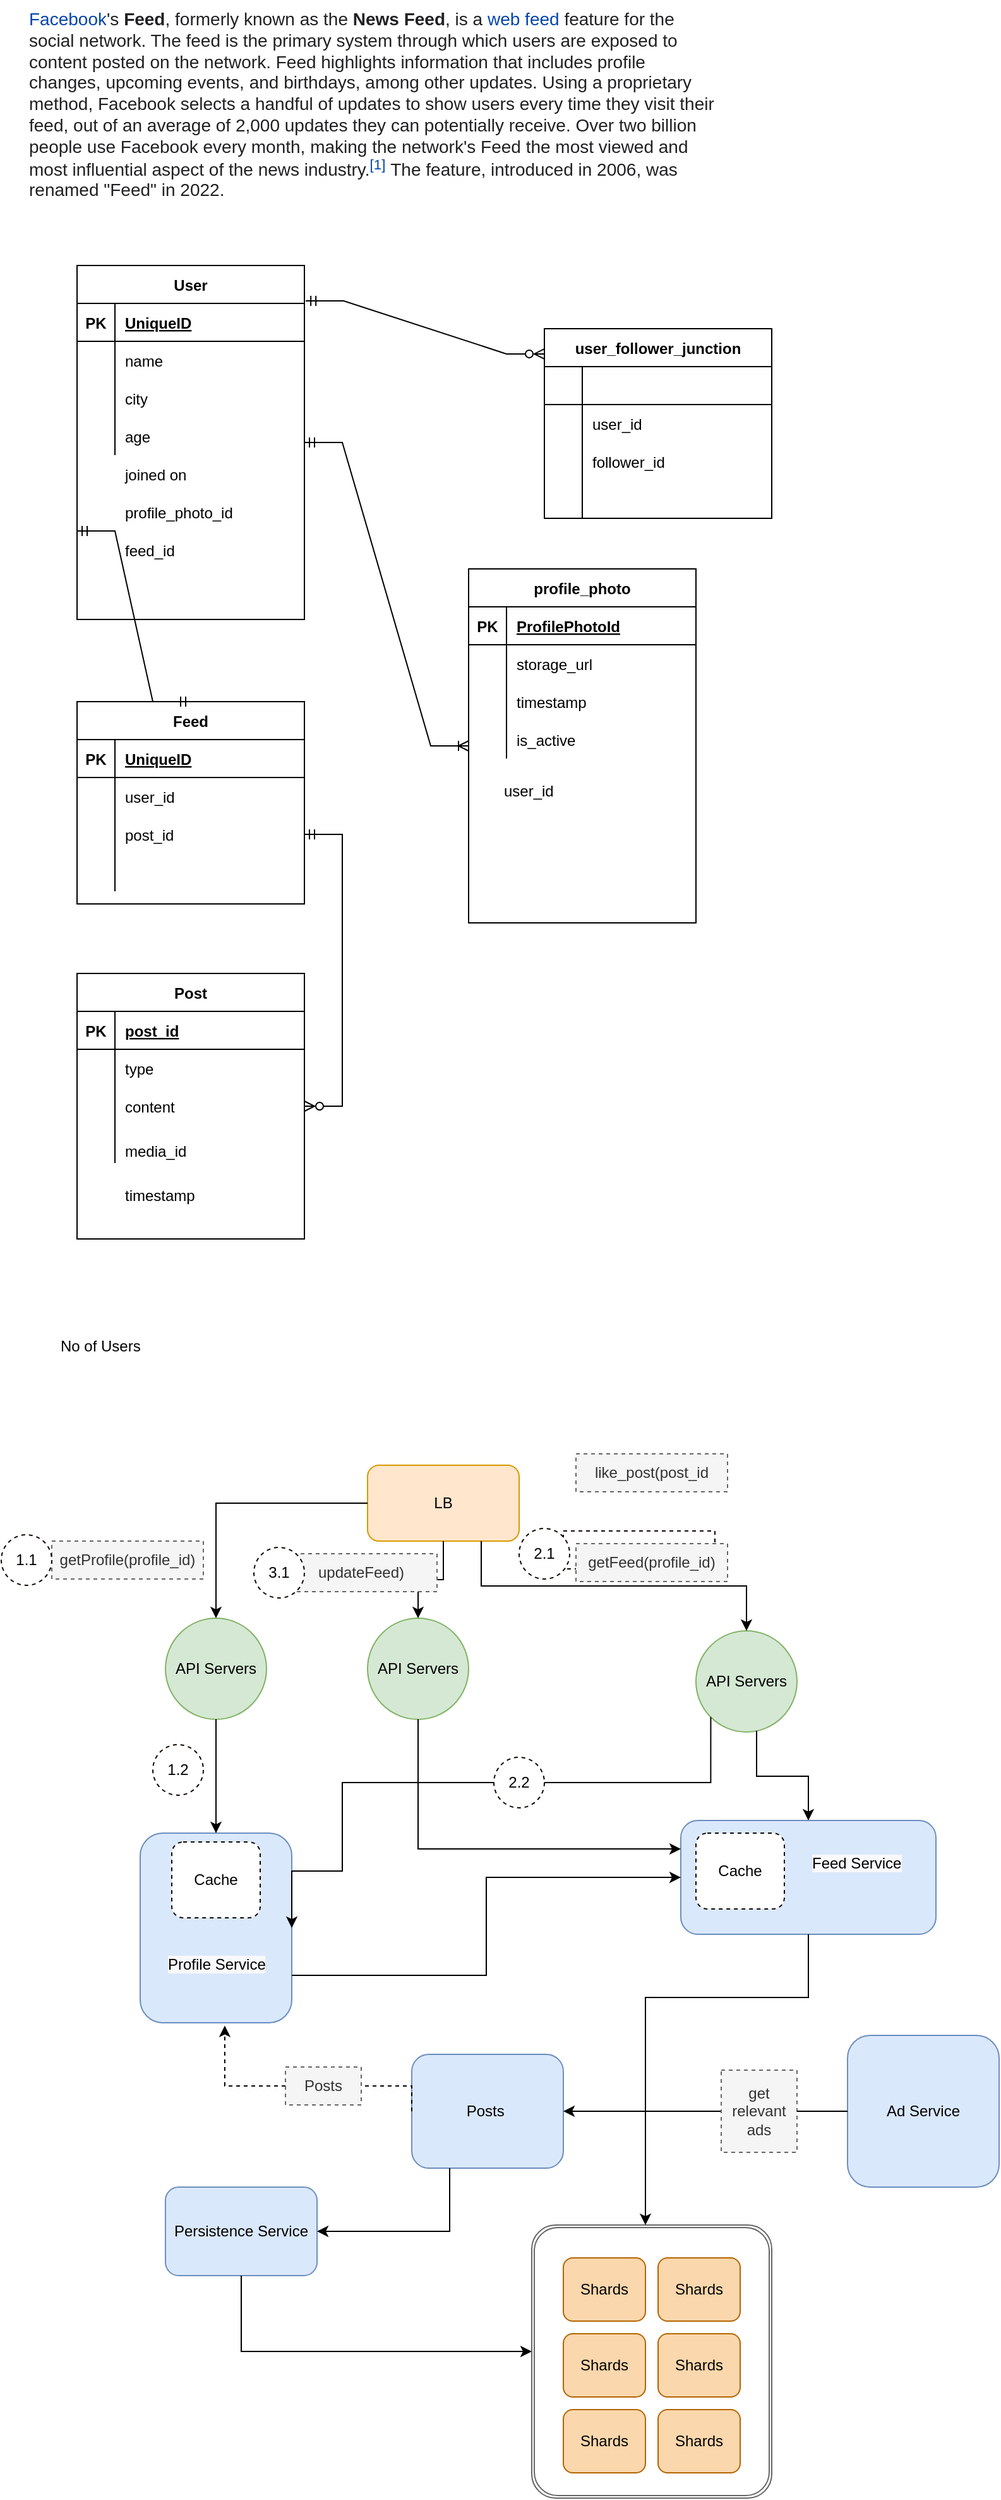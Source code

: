 <mxfile version="18.1.2" type="github">
  <diagram id="8jOkWeeJg14i4Y-f5inV" name="Page-1">
    <mxGraphModel dx="1186" dy="683" grid="1" gridSize="10" guides="1" tooltips="1" connect="1" arrows="1" fold="1" page="1" pageScale="1" pageWidth="827" pageHeight="1169" math="0" shadow="0">
      <root>
        <mxCell id="0" />
        <mxCell id="1" parent="0" />
        <mxCell id="oXegIh3aJyW66HYwS0G9-137" value="" style="shape=ext;double=1;rounded=1;whiteSpace=wrap;html=1;shadow=0;strokeColor=#666666;fillColor=default;strokeWidth=1;arcSize=10;" vertex="1" parent="1">
          <mxGeometry x="420" y="1770" width="190" height="216" as="geometry" />
        </mxCell>
        <mxCell id="oXegIh3aJyW66HYwS0G9-1" value="&lt;meta charset=&quot;utf-8&quot;&gt;&lt;a style=&quot;text-decoration: none; color: rgb(6, 69, 173); background: none rgb(255, 255, 255); font-family: sans-serif; font-size: 14px; font-style: normal; font-variant-ligatures: normal; font-variant-caps: normal; font-weight: 400; letter-spacing: normal; orphans: 2; text-align: start; text-indent: 0px; text-transform: none; widows: 2; word-spacing: 0px; -webkit-text-stroke-width: 0px;&quot; title=&quot;Facebook&quot; href=&quot;https://en.wikipedia.org/wiki/Facebook&quot;&gt;Facebook&lt;/a&gt;&lt;span style=&quot;color: rgb(32, 33, 34); font-family: sans-serif; font-size: 14px; font-style: normal; font-variant-ligatures: normal; font-variant-caps: normal; font-weight: 400; letter-spacing: normal; orphans: 2; text-align: start; text-indent: 0px; text-transform: none; widows: 2; word-spacing: 0px; -webkit-text-stroke-width: 0px; background-color: rgb(255, 255, 255); text-decoration-thickness: initial; text-decoration-style: initial; text-decoration-color: initial; float: none; display: inline !important;&quot;&gt;&#39;s&lt;span&gt;&amp;nbsp;&lt;/span&gt;&lt;/span&gt;&lt;b style=&quot;color: rgb(32, 33, 34); font-family: sans-serif; font-size: 14px; font-style: normal; font-variant-ligatures: normal; font-variant-caps: normal; letter-spacing: normal; orphans: 2; text-align: start; text-indent: 0px; text-transform: none; widows: 2; word-spacing: 0px; -webkit-text-stroke-width: 0px; background-color: rgb(255, 255, 255); text-decoration-thickness: initial; text-decoration-style: initial; text-decoration-color: initial;&quot;&gt;Feed&lt;/b&gt;&lt;span style=&quot;color: rgb(32, 33, 34); font-family: sans-serif; font-size: 14px; font-style: normal; font-variant-ligatures: normal; font-variant-caps: normal; font-weight: 400; letter-spacing: normal; orphans: 2; text-align: start; text-indent: 0px; text-transform: none; widows: 2; word-spacing: 0px; -webkit-text-stroke-width: 0px; background-color: rgb(255, 255, 255); text-decoration-thickness: initial; text-decoration-style: initial; text-decoration-color: initial; float: none; display: inline !important;&quot;&gt;, formerly known as the&lt;span&gt;&amp;nbsp;&lt;/span&gt;&lt;/span&gt;&lt;b style=&quot;color: rgb(32, 33, 34); font-family: sans-serif; font-size: 14px; font-style: normal; font-variant-ligatures: normal; font-variant-caps: normal; letter-spacing: normal; orphans: 2; text-align: start; text-indent: 0px; text-transform: none; widows: 2; word-spacing: 0px; -webkit-text-stroke-width: 0px; background-color: rgb(255, 255, 255); text-decoration-thickness: initial; text-decoration-style: initial; text-decoration-color: initial;&quot;&gt;News Feed&lt;/b&gt;&lt;span style=&quot;color: rgb(32, 33, 34); font-family: sans-serif; font-size: 14px; font-style: normal; font-variant-ligatures: normal; font-variant-caps: normal; font-weight: 400; letter-spacing: normal; orphans: 2; text-align: start; text-indent: 0px; text-transform: none; widows: 2; word-spacing: 0px; -webkit-text-stroke-width: 0px; background-color: rgb(255, 255, 255); text-decoration-thickness: initial; text-decoration-style: initial; text-decoration-color: initial; float: none; display: inline !important;&quot;&gt;, is a&lt;span&gt;&amp;nbsp;&lt;/span&gt;&lt;/span&gt;&lt;a style=&quot;text-decoration: none; color: rgb(6, 69, 173); background: none rgb(255, 255, 255); font-family: sans-serif; font-size: 14px; font-style: normal; font-variant-ligatures: normal; font-variant-caps: normal; font-weight: 400; letter-spacing: normal; orphans: 2; text-align: start; text-indent: 0px; text-transform: none; widows: 2; word-spacing: 0px; -webkit-text-stroke-width: 0px;&quot; title=&quot;Web feed&quot; href=&quot;https://en.wikipedia.org/wiki/Web_feed&quot;&gt;web feed&lt;/a&gt;&lt;span style=&quot;color: rgb(32, 33, 34); font-family: sans-serif; font-size: 14px; font-style: normal; font-variant-ligatures: normal; font-variant-caps: normal; font-weight: 400; letter-spacing: normal; orphans: 2; text-align: start; text-indent: 0px; text-transform: none; widows: 2; word-spacing: 0px; -webkit-text-stroke-width: 0px; background-color: rgb(255, 255, 255); text-decoration-thickness: initial; text-decoration-style: initial; text-decoration-color: initial; float: none; display: inline !important;&quot;&gt;&lt;span&gt;&amp;nbsp;&lt;/span&gt;feature for the social network. The feed is the primary system through which users are exposed to content posted on the network. Feed highlights information that includes profile changes, upcoming events, and birthdays, among other updates. Using a proprietary method, Facebook selects a handful of updates to show users every time they visit their feed, out of an average of 2,000 updates they can potentially receive. Over two billion people use Facebook every month, making the network&#39;s Feed the most viewed and most influential aspect of the news industry.&lt;/span&gt;&lt;sup style=&quot;line-height: 1; unicode-bidi: isolate; font-weight: 400; font-style: normal; font-size: 11.2px; color: rgb(32, 33, 34); font-family: sans-serif; font-variant-ligatures: normal; font-variant-caps: normal; letter-spacing: normal; orphans: 2; text-align: start; text-indent: 0px; text-transform: none; widows: 2; word-spacing: 0px; -webkit-text-stroke-width: 0px; background-color: rgb(255, 255, 255); text-decoration-thickness: initial; text-decoration-style: initial; text-decoration-color: initial;&quot; class=&quot;reference&quot; id=&quot;cite_ref-NYT_1-0&quot;&gt;&lt;a style=&quot;text-decoration: none; color: rgb(6, 69, 173); background: none;&quot; href=&quot;https://en.wikipedia.org/wiki/Feed_(Facebook)#cite_note-NYT-1&quot;&gt;[1]&lt;/a&gt;&lt;/sup&gt;&lt;span style=&quot;color: rgb(32, 33, 34); font-family: sans-serif; font-size: 14px; font-style: normal; font-variant-ligatures: normal; font-variant-caps: normal; font-weight: 400; letter-spacing: normal; orphans: 2; text-align: start; text-indent: 0px; text-transform: none; widows: 2; word-spacing: 0px; -webkit-text-stroke-width: 0px; background-color: rgb(255, 255, 255); text-decoration-thickness: initial; text-decoration-style: initial; text-decoration-color: initial; float: none; display: inline !important;&quot;&gt;&lt;span&gt;&amp;nbsp;&lt;/span&gt;The feature, introduced in 2006, was renamed &quot;Feed&quot; in 2022.&lt;/span&gt;" style="text;whiteSpace=wrap;html=1;" vertex="1" parent="1">
          <mxGeometry x="20" y="10" width="550" height="150" as="geometry" />
        </mxCell>
        <mxCell id="oXegIh3aJyW66HYwS0G9-3" value="User" style="shape=table;startSize=30;container=1;collapsible=1;childLayout=tableLayout;fixedRows=1;rowLines=0;fontStyle=1;align=center;resizeLast=1;" vertex="1" parent="1">
          <mxGeometry x="60" y="220" width="180" height="280" as="geometry" />
        </mxCell>
        <mxCell id="oXegIh3aJyW66HYwS0G9-4" value="" style="shape=tableRow;horizontal=0;startSize=0;swimlaneHead=0;swimlaneBody=0;fillColor=none;collapsible=0;dropTarget=0;points=[[0,0.5],[1,0.5]];portConstraint=eastwest;top=0;left=0;right=0;bottom=1;" vertex="1" parent="oXegIh3aJyW66HYwS0G9-3">
          <mxGeometry y="30" width="180" height="30" as="geometry" />
        </mxCell>
        <mxCell id="oXegIh3aJyW66HYwS0G9-5" value="PK" style="shape=partialRectangle;connectable=0;fillColor=none;top=0;left=0;bottom=0;right=0;fontStyle=1;overflow=hidden;" vertex="1" parent="oXegIh3aJyW66HYwS0G9-4">
          <mxGeometry width="30" height="30" as="geometry">
            <mxRectangle width="30" height="30" as="alternateBounds" />
          </mxGeometry>
        </mxCell>
        <mxCell id="oXegIh3aJyW66HYwS0G9-6" value="UniqueID" style="shape=partialRectangle;connectable=0;fillColor=none;top=0;left=0;bottom=0;right=0;align=left;spacingLeft=6;fontStyle=5;overflow=hidden;" vertex="1" parent="oXegIh3aJyW66HYwS0G9-4">
          <mxGeometry x="30" width="150" height="30" as="geometry">
            <mxRectangle width="150" height="30" as="alternateBounds" />
          </mxGeometry>
        </mxCell>
        <mxCell id="oXegIh3aJyW66HYwS0G9-7" value="" style="shape=tableRow;horizontal=0;startSize=0;swimlaneHead=0;swimlaneBody=0;fillColor=none;collapsible=0;dropTarget=0;points=[[0,0.5],[1,0.5]];portConstraint=eastwest;top=0;left=0;right=0;bottom=0;" vertex="1" parent="oXegIh3aJyW66HYwS0G9-3">
          <mxGeometry y="60" width="180" height="30" as="geometry" />
        </mxCell>
        <mxCell id="oXegIh3aJyW66HYwS0G9-8" value="" style="shape=partialRectangle;connectable=0;fillColor=none;top=0;left=0;bottom=0;right=0;editable=1;overflow=hidden;" vertex="1" parent="oXegIh3aJyW66HYwS0G9-7">
          <mxGeometry width="30" height="30" as="geometry">
            <mxRectangle width="30" height="30" as="alternateBounds" />
          </mxGeometry>
        </mxCell>
        <mxCell id="oXegIh3aJyW66HYwS0G9-9" value="name" style="shape=partialRectangle;connectable=0;fillColor=none;top=0;left=0;bottom=0;right=0;align=left;spacingLeft=6;overflow=hidden;" vertex="1" parent="oXegIh3aJyW66HYwS0G9-7">
          <mxGeometry x="30" width="150" height="30" as="geometry">
            <mxRectangle width="150" height="30" as="alternateBounds" />
          </mxGeometry>
        </mxCell>
        <mxCell id="oXegIh3aJyW66HYwS0G9-13" value="" style="shape=tableRow;horizontal=0;startSize=0;swimlaneHead=0;swimlaneBody=0;fillColor=none;collapsible=0;dropTarget=0;points=[[0,0.5],[1,0.5]];portConstraint=eastwest;top=0;left=0;right=0;bottom=0;" vertex="1" parent="oXegIh3aJyW66HYwS0G9-3">
          <mxGeometry y="90" width="180" height="30" as="geometry" />
        </mxCell>
        <mxCell id="oXegIh3aJyW66HYwS0G9-14" value="" style="shape=partialRectangle;connectable=0;fillColor=none;top=0;left=0;bottom=0;right=0;editable=1;overflow=hidden;" vertex="1" parent="oXegIh3aJyW66HYwS0G9-13">
          <mxGeometry width="30" height="30" as="geometry">
            <mxRectangle width="30" height="30" as="alternateBounds" />
          </mxGeometry>
        </mxCell>
        <mxCell id="oXegIh3aJyW66HYwS0G9-15" value="city" style="shape=partialRectangle;connectable=0;fillColor=none;top=0;left=0;bottom=0;right=0;align=left;spacingLeft=6;overflow=hidden;" vertex="1" parent="oXegIh3aJyW66HYwS0G9-13">
          <mxGeometry x="30" width="150" height="30" as="geometry">
            <mxRectangle width="150" height="30" as="alternateBounds" />
          </mxGeometry>
        </mxCell>
        <mxCell id="oXegIh3aJyW66HYwS0G9-10" value="" style="shape=tableRow;horizontal=0;startSize=0;swimlaneHead=0;swimlaneBody=0;fillColor=none;collapsible=0;dropTarget=0;points=[[0,0.5],[1,0.5]];portConstraint=eastwest;top=0;left=0;right=0;bottom=0;" vertex="1" parent="oXegIh3aJyW66HYwS0G9-3">
          <mxGeometry y="120" width="180" height="30" as="geometry" />
        </mxCell>
        <mxCell id="oXegIh3aJyW66HYwS0G9-11" value="" style="shape=partialRectangle;connectable=0;fillColor=none;top=0;left=0;bottom=0;right=0;editable=1;overflow=hidden;" vertex="1" parent="oXegIh3aJyW66HYwS0G9-10">
          <mxGeometry width="30" height="30" as="geometry">
            <mxRectangle width="30" height="30" as="alternateBounds" />
          </mxGeometry>
        </mxCell>
        <mxCell id="oXegIh3aJyW66HYwS0G9-12" value="age" style="shape=partialRectangle;connectable=0;fillColor=none;top=0;left=0;bottom=0;right=0;align=left;spacingLeft=6;overflow=hidden;" vertex="1" parent="oXegIh3aJyW66HYwS0G9-10">
          <mxGeometry x="30" width="150" height="30" as="geometry">
            <mxRectangle width="150" height="30" as="alternateBounds" />
          </mxGeometry>
        </mxCell>
        <mxCell id="oXegIh3aJyW66HYwS0G9-16" value="user_follower_junction" style="shape=table;startSize=30;container=1;collapsible=1;childLayout=tableLayout;fixedRows=1;rowLines=0;fontStyle=1;align=center;resizeLast=1;" vertex="1" parent="1">
          <mxGeometry x="430" y="270" width="180" height="150" as="geometry" />
        </mxCell>
        <mxCell id="oXegIh3aJyW66HYwS0G9-17" value="" style="shape=tableRow;horizontal=0;startSize=0;swimlaneHead=0;swimlaneBody=0;fillColor=none;collapsible=0;dropTarget=0;points=[[0,0.5],[1,0.5]];portConstraint=eastwest;top=0;left=0;right=0;bottom=1;" vertex="1" parent="oXegIh3aJyW66HYwS0G9-16">
          <mxGeometry y="30" width="180" height="30" as="geometry" />
        </mxCell>
        <mxCell id="oXegIh3aJyW66HYwS0G9-18" value="" style="shape=partialRectangle;connectable=0;fillColor=none;top=0;left=0;bottom=0;right=0;fontStyle=1;overflow=hidden;" vertex="1" parent="oXegIh3aJyW66HYwS0G9-17">
          <mxGeometry width="30" height="30" as="geometry">
            <mxRectangle width="30" height="30" as="alternateBounds" />
          </mxGeometry>
        </mxCell>
        <mxCell id="oXegIh3aJyW66HYwS0G9-19" value="" style="shape=partialRectangle;connectable=0;fillColor=none;top=0;left=0;bottom=0;right=0;align=left;spacingLeft=6;fontStyle=5;overflow=hidden;" vertex="1" parent="oXegIh3aJyW66HYwS0G9-17">
          <mxGeometry x="30" width="150" height="30" as="geometry">
            <mxRectangle width="150" height="30" as="alternateBounds" />
          </mxGeometry>
        </mxCell>
        <mxCell id="oXegIh3aJyW66HYwS0G9-20" value="" style="shape=tableRow;horizontal=0;startSize=0;swimlaneHead=0;swimlaneBody=0;fillColor=none;collapsible=0;dropTarget=0;points=[[0,0.5],[1,0.5]];portConstraint=eastwest;top=0;left=0;right=0;bottom=0;" vertex="1" parent="oXegIh3aJyW66HYwS0G9-16">
          <mxGeometry y="60" width="180" height="30" as="geometry" />
        </mxCell>
        <mxCell id="oXegIh3aJyW66HYwS0G9-21" value="" style="shape=partialRectangle;connectable=0;fillColor=none;top=0;left=0;bottom=0;right=0;editable=1;overflow=hidden;" vertex="1" parent="oXegIh3aJyW66HYwS0G9-20">
          <mxGeometry width="30" height="30" as="geometry">
            <mxRectangle width="30" height="30" as="alternateBounds" />
          </mxGeometry>
        </mxCell>
        <mxCell id="oXegIh3aJyW66HYwS0G9-22" value="user_id" style="shape=partialRectangle;connectable=0;fillColor=none;top=0;left=0;bottom=0;right=0;align=left;spacingLeft=6;overflow=hidden;" vertex="1" parent="oXegIh3aJyW66HYwS0G9-20">
          <mxGeometry x="30" width="150" height="30" as="geometry">
            <mxRectangle width="150" height="30" as="alternateBounds" />
          </mxGeometry>
        </mxCell>
        <mxCell id="oXegIh3aJyW66HYwS0G9-23" value="" style="shape=tableRow;horizontal=0;startSize=0;swimlaneHead=0;swimlaneBody=0;fillColor=none;collapsible=0;dropTarget=0;points=[[0,0.5],[1,0.5]];portConstraint=eastwest;top=0;left=0;right=0;bottom=0;" vertex="1" parent="oXegIh3aJyW66HYwS0G9-16">
          <mxGeometry y="90" width="180" height="30" as="geometry" />
        </mxCell>
        <mxCell id="oXegIh3aJyW66HYwS0G9-24" value="" style="shape=partialRectangle;connectable=0;fillColor=none;top=0;left=0;bottom=0;right=0;editable=1;overflow=hidden;" vertex="1" parent="oXegIh3aJyW66HYwS0G9-23">
          <mxGeometry width="30" height="30" as="geometry">
            <mxRectangle width="30" height="30" as="alternateBounds" />
          </mxGeometry>
        </mxCell>
        <mxCell id="oXegIh3aJyW66HYwS0G9-25" value="follower_id" style="shape=partialRectangle;connectable=0;fillColor=none;top=0;left=0;bottom=0;right=0;align=left;spacingLeft=6;overflow=hidden;" vertex="1" parent="oXegIh3aJyW66HYwS0G9-23">
          <mxGeometry x="30" width="150" height="30" as="geometry">
            <mxRectangle width="150" height="30" as="alternateBounds" />
          </mxGeometry>
        </mxCell>
        <mxCell id="oXegIh3aJyW66HYwS0G9-26" value="" style="shape=tableRow;horizontal=0;startSize=0;swimlaneHead=0;swimlaneBody=0;fillColor=none;collapsible=0;dropTarget=0;points=[[0,0.5],[1,0.5]];portConstraint=eastwest;top=0;left=0;right=0;bottom=0;" vertex="1" parent="oXegIh3aJyW66HYwS0G9-16">
          <mxGeometry y="120" width="180" height="30" as="geometry" />
        </mxCell>
        <mxCell id="oXegIh3aJyW66HYwS0G9-27" value="" style="shape=partialRectangle;connectable=0;fillColor=none;top=0;left=0;bottom=0;right=0;editable=1;overflow=hidden;" vertex="1" parent="oXegIh3aJyW66HYwS0G9-26">
          <mxGeometry width="30" height="30" as="geometry">
            <mxRectangle width="30" height="30" as="alternateBounds" />
          </mxGeometry>
        </mxCell>
        <mxCell id="oXegIh3aJyW66HYwS0G9-28" value="" style="shape=partialRectangle;connectable=0;fillColor=none;top=0;left=0;bottom=0;right=0;align=left;spacingLeft=6;overflow=hidden;" vertex="1" parent="oXegIh3aJyW66HYwS0G9-26">
          <mxGeometry x="30" width="150" height="30" as="geometry">
            <mxRectangle width="150" height="30" as="alternateBounds" />
          </mxGeometry>
        </mxCell>
        <mxCell id="oXegIh3aJyW66HYwS0G9-29" value="" style="edgeStyle=entityRelationEdgeStyle;fontSize=12;html=1;endArrow=ERzeroToMany;startArrow=ERmandOne;rounded=0;exitX=1.006;exitY=0.1;exitDx=0;exitDy=0;entryX=0;entryY=0.133;entryDx=0;entryDy=0;entryPerimeter=0;exitPerimeter=0;" edge="1" parent="1" source="oXegIh3aJyW66HYwS0G9-3" target="oXegIh3aJyW66HYwS0G9-16">
          <mxGeometry width="100" height="100" relative="1" as="geometry">
            <mxPoint x="450" y="600" as="sourcePoint" />
            <mxPoint x="550" y="500" as="targetPoint" />
          </mxGeometry>
        </mxCell>
        <mxCell id="oXegIh3aJyW66HYwS0G9-30" value="Feed" style="shape=table;startSize=30;container=1;collapsible=1;childLayout=tableLayout;fixedRows=1;rowLines=0;fontStyle=1;align=center;resizeLast=1;" vertex="1" parent="1">
          <mxGeometry x="60" y="565" width="180" height="160" as="geometry" />
        </mxCell>
        <mxCell id="oXegIh3aJyW66HYwS0G9-31" value="" style="shape=tableRow;horizontal=0;startSize=0;swimlaneHead=0;swimlaneBody=0;fillColor=none;collapsible=0;dropTarget=0;points=[[0,0.5],[1,0.5]];portConstraint=eastwest;top=0;left=0;right=0;bottom=1;" vertex="1" parent="oXegIh3aJyW66HYwS0G9-30">
          <mxGeometry y="30" width="180" height="30" as="geometry" />
        </mxCell>
        <mxCell id="oXegIh3aJyW66HYwS0G9-32" value="PK" style="shape=partialRectangle;connectable=0;fillColor=none;top=0;left=0;bottom=0;right=0;fontStyle=1;overflow=hidden;" vertex="1" parent="oXegIh3aJyW66HYwS0G9-31">
          <mxGeometry width="30" height="30" as="geometry">
            <mxRectangle width="30" height="30" as="alternateBounds" />
          </mxGeometry>
        </mxCell>
        <mxCell id="oXegIh3aJyW66HYwS0G9-33" value="UniqueID" style="shape=partialRectangle;connectable=0;fillColor=none;top=0;left=0;bottom=0;right=0;align=left;spacingLeft=6;fontStyle=5;overflow=hidden;" vertex="1" parent="oXegIh3aJyW66HYwS0G9-31">
          <mxGeometry x="30" width="150" height="30" as="geometry">
            <mxRectangle width="150" height="30" as="alternateBounds" />
          </mxGeometry>
        </mxCell>
        <mxCell id="oXegIh3aJyW66HYwS0G9-34" value="" style="shape=tableRow;horizontal=0;startSize=0;swimlaneHead=0;swimlaneBody=0;fillColor=none;collapsible=0;dropTarget=0;points=[[0,0.5],[1,0.5]];portConstraint=eastwest;top=0;left=0;right=0;bottom=0;" vertex="1" parent="oXegIh3aJyW66HYwS0G9-30">
          <mxGeometry y="60" width="180" height="30" as="geometry" />
        </mxCell>
        <mxCell id="oXegIh3aJyW66HYwS0G9-35" value="" style="shape=partialRectangle;connectable=0;fillColor=none;top=0;left=0;bottom=0;right=0;editable=1;overflow=hidden;" vertex="1" parent="oXegIh3aJyW66HYwS0G9-34">
          <mxGeometry width="30" height="30" as="geometry">
            <mxRectangle width="30" height="30" as="alternateBounds" />
          </mxGeometry>
        </mxCell>
        <mxCell id="oXegIh3aJyW66HYwS0G9-36" value="user_id" style="shape=partialRectangle;connectable=0;fillColor=none;top=0;left=0;bottom=0;right=0;align=left;spacingLeft=6;overflow=hidden;" vertex="1" parent="oXegIh3aJyW66HYwS0G9-34">
          <mxGeometry x="30" width="150" height="30" as="geometry">
            <mxRectangle width="150" height="30" as="alternateBounds" />
          </mxGeometry>
        </mxCell>
        <mxCell id="oXegIh3aJyW66HYwS0G9-37" value="" style="shape=tableRow;horizontal=0;startSize=0;swimlaneHead=0;swimlaneBody=0;fillColor=none;collapsible=0;dropTarget=0;points=[[0,0.5],[1,0.5]];portConstraint=eastwest;top=0;left=0;right=0;bottom=0;" vertex="1" parent="oXegIh3aJyW66HYwS0G9-30">
          <mxGeometry y="90" width="180" height="30" as="geometry" />
        </mxCell>
        <mxCell id="oXegIh3aJyW66HYwS0G9-38" value="" style="shape=partialRectangle;connectable=0;fillColor=none;top=0;left=0;bottom=0;right=0;editable=1;overflow=hidden;" vertex="1" parent="oXegIh3aJyW66HYwS0G9-37">
          <mxGeometry width="30" height="30" as="geometry">
            <mxRectangle width="30" height="30" as="alternateBounds" />
          </mxGeometry>
        </mxCell>
        <mxCell id="oXegIh3aJyW66HYwS0G9-39" value="post_id" style="shape=partialRectangle;connectable=0;fillColor=none;top=0;left=0;bottom=0;right=0;align=left;spacingLeft=6;overflow=hidden;" vertex="1" parent="oXegIh3aJyW66HYwS0G9-37">
          <mxGeometry x="30" width="150" height="30" as="geometry">
            <mxRectangle width="150" height="30" as="alternateBounds" />
          </mxGeometry>
        </mxCell>
        <mxCell id="oXegIh3aJyW66HYwS0G9-40" value="" style="shape=tableRow;horizontal=0;startSize=0;swimlaneHead=0;swimlaneBody=0;fillColor=none;collapsible=0;dropTarget=0;points=[[0,0.5],[1,0.5]];portConstraint=eastwest;top=0;left=0;right=0;bottom=0;" vertex="1" parent="oXegIh3aJyW66HYwS0G9-30">
          <mxGeometry y="120" width="180" height="30" as="geometry" />
        </mxCell>
        <mxCell id="oXegIh3aJyW66HYwS0G9-41" value="" style="shape=partialRectangle;connectable=0;fillColor=none;top=0;left=0;bottom=0;right=0;editable=1;overflow=hidden;" vertex="1" parent="oXegIh3aJyW66HYwS0G9-40">
          <mxGeometry width="30" height="30" as="geometry">
            <mxRectangle width="30" height="30" as="alternateBounds" />
          </mxGeometry>
        </mxCell>
        <mxCell id="oXegIh3aJyW66HYwS0G9-42" value="" style="shape=partialRectangle;connectable=0;fillColor=none;top=0;left=0;bottom=0;right=0;align=left;spacingLeft=6;overflow=hidden;" vertex="1" parent="oXegIh3aJyW66HYwS0G9-40">
          <mxGeometry x="30" width="150" height="30" as="geometry">
            <mxRectangle width="150" height="30" as="alternateBounds" />
          </mxGeometry>
        </mxCell>
        <mxCell id="oXegIh3aJyW66HYwS0G9-44" value="Post" style="shape=table;startSize=30;container=1;collapsible=1;childLayout=tableLayout;fixedRows=1;rowLines=0;fontStyle=1;align=center;resizeLast=1;" vertex="1" parent="1">
          <mxGeometry x="60" y="780" width="180" height="210" as="geometry" />
        </mxCell>
        <mxCell id="oXegIh3aJyW66HYwS0G9-45" value="" style="shape=tableRow;horizontal=0;startSize=0;swimlaneHead=0;swimlaneBody=0;fillColor=none;collapsible=0;dropTarget=0;points=[[0,0.5],[1,0.5]];portConstraint=eastwest;top=0;left=0;right=0;bottom=1;" vertex="1" parent="oXegIh3aJyW66HYwS0G9-44">
          <mxGeometry y="30" width="180" height="30" as="geometry" />
        </mxCell>
        <mxCell id="oXegIh3aJyW66HYwS0G9-46" value="PK" style="shape=partialRectangle;connectable=0;fillColor=none;top=0;left=0;bottom=0;right=0;fontStyle=1;overflow=hidden;" vertex="1" parent="oXegIh3aJyW66HYwS0G9-45">
          <mxGeometry width="30" height="30" as="geometry">
            <mxRectangle width="30" height="30" as="alternateBounds" />
          </mxGeometry>
        </mxCell>
        <mxCell id="oXegIh3aJyW66HYwS0G9-47" value="post_id" style="shape=partialRectangle;connectable=0;fillColor=none;top=0;left=0;bottom=0;right=0;align=left;spacingLeft=6;fontStyle=5;overflow=hidden;" vertex="1" parent="oXegIh3aJyW66HYwS0G9-45">
          <mxGeometry x="30" width="150" height="30" as="geometry">
            <mxRectangle width="150" height="30" as="alternateBounds" />
          </mxGeometry>
        </mxCell>
        <mxCell id="oXegIh3aJyW66HYwS0G9-48" value="" style="shape=tableRow;horizontal=0;startSize=0;swimlaneHead=0;swimlaneBody=0;fillColor=none;collapsible=0;dropTarget=0;points=[[0,0.5],[1,0.5]];portConstraint=eastwest;top=0;left=0;right=0;bottom=0;" vertex="1" parent="oXegIh3aJyW66HYwS0G9-44">
          <mxGeometry y="60" width="180" height="30" as="geometry" />
        </mxCell>
        <mxCell id="oXegIh3aJyW66HYwS0G9-49" value="" style="shape=partialRectangle;connectable=0;fillColor=none;top=0;left=0;bottom=0;right=0;editable=1;overflow=hidden;" vertex="1" parent="oXegIh3aJyW66HYwS0G9-48">
          <mxGeometry width="30" height="30" as="geometry">
            <mxRectangle width="30" height="30" as="alternateBounds" />
          </mxGeometry>
        </mxCell>
        <mxCell id="oXegIh3aJyW66HYwS0G9-50" value="type" style="shape=partialRectangle;connectable=0;fillColor=none;top=0;left=0;bottom=0;right=0;align=left;spacingLeft=6;overflow=hidden;" vertex="1" parent="oXegIh3aJyW66HYwS0G9-48">
          <mxGeometry x="30" width="150" height="30" as="geometry">
            <mxRectangle width="150" height="30" as="alternateBounds" />
          </mxGeometry>
        </mxCell>
        <mxCell id="oXegIh3aJyW66HYwS0G9-51" value="" style="shape=tableRow;horizontal=0;startSize=0;swimlaneHead=0;swimlaneBody=0;fillColor=none;collapsible=0;dropTarget=0;points=[[0,0.5],[1,0.5]];portConstraint=eastwest;top=0;left=0;right=0;bottom=0;" vertex="1" parent="oXegIh3aJyW66HYwS0G9-44">
          <mxGeometry y="90" width="180" height="30" as="geometry" />
        </mxCell>
        <mxCell id="oXegIh3aJyW66HYwS0G9-52" value="" style="shape=partialRectangle;connectable=0;fillColor=none;top=0;left=0;bottom=0;right=0;editable=1;overflow=hidden;" vertex="1" parent="oXegIh3aJyW66HYwS0G9-51">
          <mxGeometry width="30" height="30" as="geometry">
            <mxRectangle width="30" height="30" as="alternateBounds" />
          </mxGeometry>
        </mxCell>
        <mxCell id="oXegIh3aJyW66HYwS0G9-53" value="content" style="shape=partialRectangle;connectable=0;fillColor=none;top=0;left=0;bottom=0;right=0;align=left;spacingLeft=6;overflow=hidden;" vertex="1" parent="oXegIh3aJyW66HYwS0G9-51">
          <mxGeometry x="30" width="150" height="30" as="geometry">
            <mxRectangle width="150" height="30" as="alternateBounds" />
          </mxGeometry>
        </mxCell>
        <mxCell id="oXegIh3aJyW66HYwS0G9-54" value="" style="shape=tableRow;horizontal=0;startSize=0;swimlaneHead=0;swimlaneBody=0;fillColor=none;collapsible=0;dropTarget=0;points=[[0,0.5],[1,0.5]];portConstraint=eastwest;top=0;left=0;right=0;bottom=0;" vertex="1" parent="oXegIh3aJyW66HYwS0G9-44">
          <mxGeometry y="120" width="180" height="30" as="geometry" />
        </mxCell>
        <mxCell id="oXegIh3aJyW66HYwS0G9-55" value="" style="shape=partialRectangle;connectable=0;fillColor=none;top=0;left=0;bottom=0;right=0;editable=1;overflow=hidden;" vertex="1" parent="oXegIh3aJyW66HYwS0G9-54">
          <mxGeometry width="30" height="30" as="geometry">
            <mxRectangle width="30" height="30" as="alternateBounds" />
          </mxGeometry>
        </mxCell>
        <mxCell id="oXegIh3aJyW66HYwS0G9-56" value="" style="shape=partialRectangle;connectable=0;fillColor=none;top=0;left=0;bottom=0;right=0;align=left;spacingLeft=6;overflow=hidden;" vertex="1" parent="oXegIh3aJyW66HYwS0G9-54">
          <mxGeometry x="30" width="150" height="30" as="geometry">
            <mxRectangle width="150" height="30" as="alternateBounds" />
          </mxGeometry>
        </mxCell>
        <mxCell id="oXegIh3aJyW66HYwS0G9-57" value="timestamp" style="shape=partialRectangle;connectable=0;fillColor=none;top=0;left=0;bottom=0;right=0;align=left;spacingLeft=6;overflow=hidden;" vertex="1" parent="1">
          <mxGeometry x="90" y="940" width="150" height="30" as="geometry">
            <mxRectangle width="150" height="30" as="alternateBounds" />
          </mxGeometry>
        </mxCell>
        <mxCell id="oXegIh3aJyW66HYwS0G9-59" value="media_id" style="shape=partialRectangle;connectable=0;fillColor=none;top=0;left=0;bottom=0;right=0;align=left;spacingLeft=6;overflow=hidden;" vertex="1" parent="1">
          <mxGeometry x="90" y="905" width="150" height="30" as="geometry">
            <mxRectangle width="150" height="30" as="alternateBounds" />
          </mxGeometry>
        </mxCell>
        <mxCell id="oXegIh3aJyW66HYwS0G9-60" value="joined on" style="shape=partialRectangle;connectable=0;fillColor=none;top=0;left=0;bottom=0;right=0;align=left;spacingLeft=6;overflow=hidden;" vertex="1" parent="1">
          <mxGeometry x="90" y="370" width="150" height="30" as="geometry">
            <mxRectangle width="150" height="30" as="alternateBounds" />
          </mxGeometry>
        </mxCell>
        <mxCell id="oXegIh3aJyW66HYwS0G9-61" value="profile_photo_id" style="shape=partialRectangle;connectable=0;fillColor=none;top=0;left=0;bottom=0;right=0;align=left;spacingLeft=6;overflow=hidden;" vertex="1" parent="1">
          <mxGeometry x="90" y="400" width="150" height="30" as="geometry">
            <mxRectangle width="150" height="30" as="alternateBounds" />
          </mxGeometry>
        </mxCell>
        <mxCell id="oXegIh3aJyW66HYwS0G9-62" value="profile_photo" style="shape=table;startSize=30;container=1;collapsible=1;childLayout=tableLayout;fixedRows=1;rowLines=0;fontStyle=1;align=center;resizeLast=1;" vertex="1" parent="1">
          <mxGeometry x="370" y="460" width="180" height="280" as="geometry" />
        </mxCell>
        <mxCell id="oXegIh3aJyW66HYwS0G9-63" value="" style="shape=tableRow;horizontal=0;startSize=0;swimlaneHead=0;swimlaneBody=0;fillColor=none;collapsible=0;dropTarget=0;points=[[0,0.5],[1,0.5]];portConstraint=eastwest;top=0;left=0;right=0;bottom=1;" vertex="1" parent="oXegIh3aJyW66HYwS0G9-62">
          <mxGeometry y="30" width="180" height="30" as="geometry" />
        </mxCell>
        <mxCell id="oXegIh3aJyW66HYwS0G9-64" value="PK" style="shape=partialRectangle;connectable=0;fillColor=none;top=0;left=0;bottom=0;right=0;fontStyle=1;overflow=hidden;" vertex="1" parent="oXegIh3aJyW66HYwS0G9-63">
          <mxGeometry width="30" height="30" as="geometry">
            <mxRectangle width="30" height="30" as="alternateBounds" />
          </mxGeometry>
        </mxCell>
        <mxCell id="oXegIh3aJyW66HYwS0G9-65" value="ProfilePhotoId" style="shape=partialRectangle;connectable=0;fillColor=none;top=0;left=0;bottom=0;right=0;align=left;spacingLeft=6;fontStyle=5;overflow=hidden;" vertex="1" parent="oXegIh3aJyW66HYwS0G9-63">
          <mxGeometry x="30" width="150" height="30" as="geometry">
            <mxRectangle width="150" height="30" as="alternateBounds" />
          </mxGeometry>
        </mxCell>
        <mxCell id="oXegIh3aJyW66HYwS0G9-66" value="" style="shape=tableRow;horizontal=0;startSize=0;swimlaneHead=0;swimlaneBody=0;fillColor=none;collapsible=0;dropTarget=0;points=[[0,0.5],[1,0.5]];portConstraint=eastwest;top=0;left=0;right=0;bottom=0;" vertex="1" parent="oXegIh3aJyW66HYwS0G9-62">
          <mxGeometry y="60" width="180" height="30" as="geometry" />
        </mxCell>
        <mxCell id="oXegIh3aJyW66HYwS0G9-67" value="" style="shape=partialRectangle;connectable=0;fillColor=none;top=0;left=0;bottom=0;right=0;editable=1;overflow=hidden;" vertex="1" parent="oXegIh3aJyW66HYwS0G9-66">
          <mxGeometry width="30" height="30" as="geometry">
            <mxRectangle width="30" height="30" as="alternateBounds" />
          </mxGeometry>
        </mxCell>
        <mxCell id="oXegIh3aJyW66HYwS0G9-68" value="storage_url" style="shape=partialRectangle;connectable=0;fillColor=none;top=0;left=0;bottom=0;right=0;align=left;spacingLeft=6;overflow=hidden;" vertex="1" parent="oXegIh3aJyW66HYwS0G9-66">
          <mxGeometry x="30" width="150" height="30" as="geometry">
            <mxRectangle width="150" height="30" as="alternateBounds" />
          </mxGeometry>
        </mxCell>
        <mxCell id="oXegIh3aJyW66HYwS0G9-69" value="" style="shape=tableRow;horizontal=0;startSize=0;swimlaneHead=0;swimlaneBody=0;fillColor=none;collapsible=0;dropTarget=0;points=[[0,0.5],[1,0.5]];portConstraint=eastwest;top=0;left=0;right=0;bottom=0;" vertex="1" parent="oXegIh3aJyW66HYwS0G9-62">
          <mxGeometry y="90" width="180" height="30" as="geometry" />
        </mxCell>
        <mxCell id="oXegIh3aJyW66HYwS0G9-70" value="" style="shape=partialRectangle;connectable=0;fillColor=none;top=0;left=0;bottom=0;right=0;editable=1;overflow=hidden;" vertex="1" parent="oXegIh3aJyW66HYwS0G9-69">
          <mxGeometry width="30" height="30" as="geometry">
            <mxRectangle width="30" height="30" as="alternateBounds" />
          </mxGeometry>
        </mxCell>
        <mxCell id="oXegIh3aJyW66HYwS0G9-71" value="timestamp" style="shape=partialRectangle;connectable=0;fillColor=none;top=0;left=0;bottom=0;right=0;align=left;spacingLeft=6;overflow=hidden;" vertex="1" parent="oXegIh3aJyW66HYwS0G9-69">
          <mxGeometry x="30" width="150" height="30" as="geometry">
            <mxRectangle width="150" height="30" as="alternateBounds" />
          </mxGeometry>
        </mxCell>
        <mxCell id="oXegIh3aJyW66HYwS0G9-72" value="" style="shape=tableRow;horizontal=0;startSize=0;swimlaneHead=0;swimlaneBody=0;fillColor=none;collapsible=0;dropTarget=0;points=[[0,0.5],[1,0.5]];portConstraint=eastwest;top=0;left=0;right=0;bottom=0;" vertex="1" parent="oXegIh3aJyW66HYwS0G9-62">
          <mxGeometry y="120" width="180" height="30" as="geometry" />
        </mxCell>
        <mxCell id="oXegIh3aJyW66HYwS0G9-73" value="" style="shape=partialRectangle;connectable=0;fillColor=none;top=0;left=0;bottom=0;right=0;editable=1;overflow=hidden;" vertex="1" parent="oXegIh3aJyW66HYwS0G9-72">
          <mxGeometry width="30" height="30" as="geometry">
            <mxRectangle width="30" height="30" as="alternateBounds" />
          </mxGeometry>
        </mxCell>
        <mxCell id="oXegIh3aJyW66HYwS0G9-74" value="is_active" style="shape=partialRectangle;connectable=0;fillColor=none;top=0;left=0;bottom=0;right=0;align=left;spacingLeft=6;overflow=hidden;" vertex="1" parent="oXegIh3aJyW66HYwS0G9-72">
          <mxGeometry x="30" width="150" height="30" as="geometry">
            <mxRectangle width="150" height="30" as="alternateBounds" />
          </mxGeometry>
        </mxCell>
        <mxCell id="oXegIh3aJyW66HYwS0G9-75" value="user_id" style="shape=partialRectangle;connectable=0;fillColor=none;top=0;left=0;bottom=0;right=0;align=left;spacingLeft=6;overflow=hidden;" vertex="1" parent="1">
          <mxGeometry x="390" y="620" width="150" height="30" as="geometry">
            <mxRectangle width="150" height="30" as="alternateBounds" />
          </mxGeometry>
        </mxCell>
        <mxCell id="oXegIh3aJyW66HYwS0G9-76" value="" style="edgeStyle=entityRelationEdgeStyle;fontSize=12;html=1;endArrow=ERoneToMany;startArrow=ERmandOne;rounded=0;" edge="1" parent="1" source="oXegIh3aJyW66HYwS0G9-3" target="oXegIh3aJyW66HYwS0G9-62">
          <mxGeometry width="100" height="100" relative="1" as="geometry">
            <mxPoint x="250" y="480" as="sourcePoint" />
            <mxPoint x="350" y="380" as="targetPoint" />
          </mxGeometry>
        </mxCell>
        <mxCell id="oXegIh3aJyW66HYwS0G9-77" value="feed_id" style="shape=partialRectangle;connectable=0;fillColor=none;top=0;left=0;bottom=0;right=0;align=left;spacingLeft=6;overflow=hidden;" vertex="1" parent="1">
          <mxGeometry x="90" y="430" width="150" height="30" as="geometry">
            <mxRectangle width="150" height="30" as="alternateBounds" />
          </mxGeometry>
        </mxCell>
        <mxCell id="oXegIh3aJyW66HYwS0G9-78" value="" style="edgeStyle=entityRelationEdgeStyle;fontSize=12;html=1;endArrow=ERzeroToMany;startArrow=ERmandOne;rounded=0;" edge="1" parent="1" source="oXegIh3aJyW66HYwS0G9-37" target="oXegIh3aJyW66HYwS0G9-44">
          <mxGeometry width="100" height="100" relative="1" as="geometry">
            <mxPoint x="280" y="750" as="sourcePoint" />
            <mxPoint x="380" y="650" as="targetPoint" />
          </mxGeometry>
        </mxCell>
        <mxCell id="oXegIh3aJyW66HYwS0G9-79" value="" style="edgeStyle=entityRelationEdgeStyle;fontSize=12;html=1;endArrow=ERmandOne;startArrow=ERmandOne;rounded=0;entryX=0;entryY=0.75;entryDx=0;entryDy=0;exitX=0.5;exitY=0;exitDx=0;exitDy=0;" edge="1" parent="1" source="oXegIh3aJyW66HYwS0G9-30" target="oXegIh3aJyW66HYwS0G9-3">
          <mxGeometry width="100" height="100" relative="1" as="geometry">
            <mxPoint x="60" y="630" as="sourcePoint" />
            <mxPoint x="160" y="530" as="targetPoint" />
          </mxGeometry>
        </mxCell>
        <mxCell id="oXegIh3aJyW66HYwS0G9-80" value="LB" style="rounded=1;whiteSpace=wrap;html=1;fillColor=#ffe6cc;strokeColor=#d79b00;" vertex="1" parent="1">
          <mxGeometry x="290" y="1169" width="120" height="60" as="geometry" />
        </mxCell>
        <mxCell id="oXegIh3aJyW66HYwS0G9-82" value="API Servers" style="ellipse;whiteSpace=wrap;html=1;aspect=fixed;fillColor=#d5e8d4;strokeColor=#82b366;" vertex="1" parent="1">
          <mxGeometry x="130" y="1290" width="80" height="80" as="geometry" />
        </mxCell>
        <mxCell id="oXegIh3aJyW66HYwS0G9-83" value="API Servers" style="ellipse;whiteSpace=wrap;html=1;aspect=fixed;fillColor=#d5e8d4;strokeColor=#82b366;" vertex="1" parent="1">
          <mxGeometry x="290" y="1290" width="80" height="80" as="geometry" />
        </mxCell>
        <mxCell id="oXegIh3aJyW66HYwS0G9-84" value="API Servers" style="ellipse;whiteSpace=wrap;html=1;aspect=fixed;fillColor=#d5e8d4;strokeColor=#82b366;" vertex="1" parent="1">
          <mxGeometry x="550" y="1300" width="80" height="80" as="geometry" />
        </mxCell>
        <mxCell id="oXegIh3aJyW66HYwS0G9-86" value="" style="endArrow=classic;html=1;rounded=0;entryX=0.5;entryY=0;entryDx=0;entryDy=0;edgeStyle=orthogonalEdgeStyle;" edge="1" parent="1" source="oXegIh3aJyW66HYwS0G9-80" target="oXegIh3aJyW66HYwS0G9-82">
          <mxGeometry width="50" height="50" relative="1" as="geometry">
            <mxPoint x="120" y="1280" as="sourcePoint" />
            <mxPoint x="170" y="1230" as="targetPoint" />
          </mxGeometry>
        </mxCell>
        <mxCell id="oXegIh3aJyW66HYwS0G9-87" value="" style="endArrow=classic;html=1;rounded=0;edgeStyle=orthogonalEdgeStyle;" edge="1" parent="1" source="oXegIh3aJyW66HYwS0G9-80" target="oXegIh3aJyW66HYwS0G9-83">
          <mxGeometry width="50" height="50" relative="1" as="geometry">
            <mxPoint x="247.033" y="1239" as="sourcePoint" />
            <mxPoint x="180" y="1300" as="targetPoint" />
          </mxGeometry>
        </mxCell>
        <mxCell id="oXegIh3aJyW66HYwS0G9-88" value="" style="endArrow=classic;html=1;rounded=0;entryX=0.5;entryY=0;entryDx=0;entryDy=0;exitX=0.75;exitY=1;exitDx=0;exitDy=0;edgeStyle=orthogonalEdgeStyle;" edge="1" parent="1" source="oXegIh3aJyW66HYwS0G9-80" target="oXegIh3aJyW66HYwS0G9-84">
          <mxGeometry width="50" height="50" relative="1" as="geometry">
            <mxPoint x="257.033" y="1249" as="sourcePoint" />
            <mxPoint x="190" y="1310" as="targetPoint" />
          </mxGeometry>
        </mxCell>
        <mxCell id="oXegIh3aJyW66HYwS0G9-89" value="" style="rounded=1;whiteSpace=wrap;html=1;fillColor=#dae8fc;strokeColor=#6c8ebf;" vertex="1" parent="1">
          <mxGeometry x="538" y="1450" width="202" height="90" as="geometry" />
        </mxCell>
        <mxCell id="oXegIh3aJyW66HYwS0G9-90" value="" style="rounded=1;whiteSpace=wrap;html=1;fillColor=#dae8fc;strokeColor=#6c8ebf;" vertex="1" parent="1">
          <mxGeometry x="110" y="1460" width="120" height="150" as="geometry" />
        </mxCell>
        <mxCell id="oXegIh3aJyW66HYwS0G9-91" value="getProfile(profile_id)" style="text;html=1;strokeColor=#666666;fillColor=#f5f5f5;align=center;verticalAlign=middle;whiteSpace=wrap;rounded=0;shadow=0;dashed=1;fontColor=#333333;" vertex="1" parent="1">
          <mxGeometry x="40" y="1229" width="120" height="30" as="geometry" />
        </mxCell>
        <mxCell id="oXegIh3aJyW66HYwS0G9-93" value="getFeed(profile_id)" style="text;html=1;strokeColor=#0F0800;fillColor=#FFFFFF;align=center;verticalAlign=middle;whiteSpace=wrap;rounded=0;shadow=0;dashed=1;" vertex="1" parent="1">
          <mxGeometry x="445" y="1221" width="120" height="30" as="geometry" />
        </mxCell>
        <mxCell id="oXegIh3aJyW66HYwS0G9-95" value="" style="endArrow=classic;html=1;rounded=0;exitX=0.6;exitY=0.988;exitDx=0;exitDy=0;exitPerimeter=0;entryX=0.5;entryY=0;entryDx=0;entryDy=0;edgeStyle=orthogonalEdgeStyle;" edge="1" parent="1" source="oXegIh3aJyW66HYwS0G9-84" target="oXegIh3aJyW66HYwS0G9-89">
          <mxGeometry width="50" height="50" relative="1" as="geometry">
            <mxPoint x="400" y="1380" as="sourcePoint" />
            <mxPoint x="231.25" y="1470" as="targetPoint" />
          </mxGeometry>
        </mxCell>
        <mxCell id="oXegIh3aJyW66HYwS0G9-96" value="" style="endArrow=classic;html=1;rounded=0;exitX=0;exitY=1;exitDx=0;exitDy=0;edgeStyle=orthogonalEdgeStyle;entryX=1;entryY=0.5;entryDx=0;entryDy=0;" edge="1" parent="1" source="oXegIh3aJyW66HYwS0G9-84" target="oXegIh3aJyW66HYwS0G9-90">
          <mxGeometry width="50" height="50" relative="1" as="geometry">
            <mxPoint x="371.716" y="1368.284" as="sourcePoint" />
            <mxPoint x="219.805" y="1470" as="targetPoint" />
            <Array as="points">
              <mxPoint x="562" y="1420" />
              <mxPoint x="270" y="1420" />
              <mxPoint x="270" y="1490" />
            </Array>
          </mxGeometry>
        </mxCell>
        <mxCell id="oXegIh3aJyW66HYwS0G9-97" value="" style="endArrow=classic;html=1;rounded=0;edgeStyle=orthogonalEdgeStyle;" edge="1" parent="1" source="oXegIh3aJyW66HYwS0G9-82" target="oXegIh3aJyW66HYwS0G9-90">
          <mxGeometry width="50" height="50" relative="1" as="geometry">
            <mxPoint x="381.716" y="1378.284" as="sourcePoint" />
            <mxPoint x="229.805" y="1480" as="targetPoint" />
          </mxGeometry>
        </mxCell>
        <mxCell id="oXegIh3aJyW66HYwS0G9-98" value="1.1" style="ellipse;whiteSpace=wrap;html=1;aspect=fixed;shadow=0;dashed=1;strokeColor=#0F0800;fillColor=#FFFFFF;" vertex="1" parent="1">
          <mxGeometry y="1224" width="40" height="40" as="geometry" />
        </mxCell>
        <mxCell id="oXegIh3aJyW66HYwS0G9-100" value="1.2" style="ellipse;whiteSpace=wrap;html=1;aspect=fixed;shadow=0;dashed=1;strokeColor=#0F0800;fillColor=#FFFFFF;" vertex="1" parent="1">
          <mxGeometry x="120" y="1390" width="40" height="40" as="geometry" />
        </mxCell>
        <mxCell id="oXegIh3aJyW66HYwS0G9-101" value="2.1" style="ellipse;whiteSpace=wrap;html=1;aspect=fixed;shadow=0;dashed=1;strokeColor=#0F0800;fillColor=#FFFFFF;" vertex="1" parent="1">
          <mxGeometry x="410" y="1219" width="40" height="40" as="geometry" />
        </mxCell>
        <mxCell id="oXegIh3aJyW66HYwS0G9-102" value="2.2" style="ellipse;whiteSpace=wrap;html=1;aspect=fixed;shadow=0;dashed=1;strokeColor=#0F0800;fillColor=#FFFFFF;" vertex="1" parent="1">
          <mxGeometry x="390" y="1400" width="40" height="40" as="geometry" />
        </mxCell>
        <mxCell id="oXegIh3aJyW66HYwS0G9-106" value="updateFeed)" style="text;html=1;strokeColor=#666666;fillColor=#f5f5f5;align=center;verticalAlign=middle;whiteSpace=wrap;rounded=0;shadow=0;dashed=1;fontColor=#333333;" vertex="1" parent="1">
          <mxGeometry x="225" y="1239" width="120" height="30" as="geometry" />
        </mxCell>
        <mxCell id="oXegIh3aJyW66HYwS0G9-107" value="" style="endArrow=classic;html=1;rounded=0;edgeStyle=orthogonalEdgeStyle;exitX=0.5;exitY=1;exitDx=0;exitDy=0;entryX=0;entryY=0.25;entryDx=0;entryDy=0;" edge="1" parent="1" source="oXegIh3aJyW66HYwS0G9-83" target="oXegIh3aJyW66HYwS0G9-89">
          <mxGeometry width="50" height="50" relative="1" as="geometry">
            <mxPoint x="571.716" y="1378.284" as="sourcePoint" />
            <mxPoint x="530" y="1475" as="targetPoint" />
            <Array as="points">
              <mxPoint x="330" y="1473" />
            </Array>
          </mxGeometry>
        </mxCell>
        <mxCell id="oXegIh3aJyW66HYwS0G9-108" value="3.1" style="ellipse;whiteSpace=wrap;html=1;aspect=fixed;shadow=0;dashed=1;strokeColor=#0F0800;fillColor=#FFFFFF;" vertex="1" parent="1">
          <mxGeometry x="200" y="1234" width="40" height="40" as="geometry" />
        </mxCell>
        <mxCell id="oXegIh3aJyW66HYwS0G9-109" value="No of Users&lt;br&gt;" style="text;html=1;strokeColor=none;fillColor=none;align=left;verticalAlign=middle;whiteSpace=wrap;rounded=0;shadow=0;dashed=1;" vertex="1" parent="1">
          <mxGeometry x="45" y="1060" width="305" height="30" as="geometry" />
        </mxCell>
        <mxCell id="oXegIh3aJyW66HYwS0G9-110" value="getFeed(profile_id)" style="text;html=1;strokeColor=#666666;fillColor=#f5f5f5;align=center;verticalAlign=middle;whiteSpace=wrap;rounded=0;shadow=0;dashed=1;fontColor=#333333;" vertex="1" parent="1">
          <mxGeometry x="455" y="1231" width="120" height="30" as="geometry" />
        </mxCell>
        <mxCell id="oXegIh3aJyW66HYwS0G9-111" value="like_post(post_id" style="text;html=1;strokeColor=#666666;fillColor=#f5f5f5;align=center;verticalAlign=middle;whiteSpace=wrap;rounded=0;shadow=0;dashed=1;fontColor=#333333;" vertex="1" parent="1">
          <mxGeometry x="455" y="1160" width="120" height="30" as="geometry" />
        </mxCell>
        <mxCell id="oXegIh3aJyW66HYwS0G9-112" value="Posts&amp;nbsp;" style="rounded=1;whiteSpace=wrap;html=1;fillColor=#dae8fc;strokeColor=#6c8ebf;" vertex="1" parent="1">
          <mxGeometry x="325" y="1635" width="120" height="90" as="geometry" />
        </mxCell>
        <mxCell id="oXegIh3aJyW66HYwS0G9-113" value="" style="edgeStyle=elbowEdgeStyle;elbow=vertical;endArrow=classic;html=1;rounded=0;" edge="1" parent="1" source="oXegIh3aJyW66HYwS0G9-89" target="oXegIh3aJyW66HYwS0G9-137">
          <mxGeometry width="50" height="50" relative="1" as="geometry">
            <mxPoint x="470" y="1600" as="sourcePoint" />
            <mxPoint x="520" y="1550" as="targetPoint" />
            <Array as="points">
              <mxPoint x="510" y="1590" />
            </Array>
          </mxGeometry>
        </mxCell>
        <mxCell id="oXegIh3aJyW66HYwS0G9-114" value="" style="edgeStyle=elbowEdgeStyle;elbow=horizontal;endArrow=classic;html=1;rounded=0;exitX=1;exitY=0.75;exitDx=0;exitDy=0;entryX=0;entryY=0.5;entryDx=0;entryDy=0;" edge="1" parent="1" source="oXegIh3aJyW66HYwS0G9-90" target="oXegIh3aJyW66HYwS0G9-89">
          <mxGeometry width="50" height="50" relative="1" as="geometry">
            <mxPoint x="120" y="1610" as="sourcePoint" />
            <mxPoint x="170" y="1560" as="targetPoint" />
          </mxGeometry>
        </mxCell>
        <mxCell id="oXegIh3aJyW66HYwS0G9-115" value="Cache" style="rounded=1;whiteSpace=wrap;html=1;shadow=0;dashed=1;strokeColor=#0F0800;fillColor=#FFFFFF;" vertex="1" parent="1">
          <mxGeometry x="550" y="1460" width="70" height="60" as="geometry" />
        </mxCell>
        <mxCell id="oXegIh3aJyW66HYwS0G9-116" value="&lt;meta charset=&quot;utf-8&quot;&gt;&lt;span style=&quot;color: rgb(0, 0, 0); font-family: Helvetica; font-size: 12px; font-style: normal; font-variant-ligatures: normal; font-variant-caps: normal; font-weight: 400; letter-spacing: normal; orphans: 2; text-align: center; text-indent: 0px; text-transform: none; widows: 2; word-spacing: 0px; -webkit-text-stroke-width: 0px; background-color: rgb(248, 249, 250); text-decoration-thickness: initial; text-decoration-style: initial; text-decoration-color: initial; float: none; display: inline !important;&quot;&gt;Feed Service&lt;/span&gt;" style="text;whiteSpace=wrap;html=1;" vertex="1" parent="1">
          <mxGeometry x="640" y="1470" width="100" height="30" as="geometry" />
        </mxCell>
        <mxCell id="oXegIh3aJyW66HYwS0G9-117" value="" style="edgeStyle=elbowEdgeStyle;elbow=vertical;endArrow=classic;html=1;rounded=0;entryX=0.558;entryY=1.015;entryDx=0;entryDy=0;entryPerimeter=0;exitX=0;exitY=0.5;exitDx=0;exitDy=0;dashed=1;" edge="1" parent="1" source="oXegIh3aJyW66HYwS0G9-112" target="oXegIh3aJyW66HYwS0G9-90">
          <mxGeometry width="50" height="50" relative="1" as="geometry">
            <mxPoint x="250" y="1670" as="sourcePoint" />
            <mxPoint x="300" y="1620" as="targetPoint" />
            <Array as="points">
              <mxPoint x="290" y="1660" />
            </Array>
          </mxGeometry>
        </mxCell>
        <mxCell id="oXegIh3aJyW66HYwS0G9-118" value="Posts" style="text;html=1;align=center;verticalAlign=middle;whiteSpace=wrap;rounded=0;shadow=0;dashed=1;fillColor=#f5f5f5;fontColor=#333333;strokeColor=#666666;" vertex="1" parent="1">
          <mxGeometry x="225" y="1645" width="60" height="30" as="geometry" />
        </mxCell>
        <mxCell id="oXegIh3aJyW66HYwS0G9-119" value="Ad Service" style="rounded=1;whiteSpace=wrap;html=1;fillColor=#dae8fc;strokeColor=#6c8ebf;" vertex="1" parent="1">
          <mxGeometry x="670" y="1620" width="120" height="120" as="geometry" />
        </mxCell>
        <mxCell id="oXegIh3aJyW66HYwS0G9-120" value="" style="edgeStyle=elbowEdgeStyle;elbow=horizontal;endArrow=classic;html=1;rounded=0;exitX=0;exitY=0.5;exitDx=0;exitDy=0;entryX=1;entryY=0.5;entryDx=0;entryDy=0;startArrow=none;" edge="1" parent="1" source="oXegIh3aJyW66HYwS0G9-121" target="oXegIh3aJyW66HYwS0G9-112">
          <mxGeometry width="50" height="50" relative="1" as="geometry">
            <mxPoint x="560" y="1710" as="sourcePoint" />
            <mxPoint x="610" y="1660" as="targetPoint" />
            <Array as="points">
              <mxPoint x="530" y="1680" />
            </Array>
          </mxGeometry>
        </mxCell>
        <mxCell id="oXegIh3aJyW66HYwS0G9-121" value="get relevant ads" style="text;html=1;align=center;verticalAlign=middle;whiteSpace=wrap;rounded=0;shadow=0;dashed=1;fillColor=#f5f5f5;fontColor=#333333;strokeColor=#666666;" vertex="1" parent="1">
          <mxGeometry x="570" y="1647.5" width="60" height="65" as="geometry" />
        </mxCell>
        <mxCell id="oXegIh3aJyW66HYwS0G9-122" value="" style="edgeStyle=elbowEdgeStyle;elbow=horizontal;endArrow=none;html=1;rounded=0;exitX=0;exitY=0.5;exitDx=0;exitDy=0;entryX=1;entryY=0.5;entryDx=0;entryDy=0;" edge="1" parent="1" source="oXegIh3aJyW66HYwS0G9-119" target="oXegIh3aJyW66HYwS0G9-121">
          <mxGeometry width="50" height="50" relative="1" as="geometry">
            <mxPoint x="660" y="1620" as="sourcePoint" />
            <mxPoint x="520" y="1620" as="targetPoint" />
          </mxGeometry>
        </mxCell>
        <mxCell id="oXegIh3aJyW66HYwS0G9-124" value="Cache" style="rounded=1;whiteSpace=wrap;html=1;shadow=0;dashed=1;strokeColor=#0F0800;fillColor=#FFFFFF;" vertex="1" parent="1">
          <mxGeometry x="135" y="1467" width="70" height="60" as="geometry" />
        </mxCell>
        <mxCell id="oXegIh3aJyW66HYwS0G9-125" value="&lt;meta charset=&quot;utf-8&quot;&gt;&lt;span style=&quot;color: rgb(0, 0, 0); font-family: Helvetica; font-size: 12px; font-style: normal; font-variant-ligatures: normal; font-variant-caps: normal; font-weight: 400; letter-spacing: normal; orphans: 2; text-align: center; text-indent: 0px; text-transform: none; widows: 2; word-spacing: 0px; -webkit-text-stroke-width: 0px; background-color: rgb(248, 249, 250); text-decoration-thickness: initial; text-decoration-style: initial; text-decoration-color: initial; float: none; display: inline !important;&quot;&gt;Profile Service&lt;/span&gt;" style="text;whiteSpace=wrap;html=1;fillColor=none;" vertex="1" parent="1">
          <mxGeometry x="130" y="1550" width="100" height="30" as="geometry" />
        </mxCell>
        <mxCell id="oXegIh3aJyW66HYwS0G9-126" value="Persistence Service" style="rounded=1;whiteSpace=wrap;html=1;fillColor=#dae8fc;strokeColor=#6c8ebf;" vertex="1" parent="1">
          <mxGeometry x="130" y="1740" width="120" height="70" as="geometry" />
        </mxCell>
        <mxCell id="oXegIh3aJyW66HYwS0G9-129" value="" style="edgeStyle=elbowEdgeStyle;elbow=vertical;endArrow=classic;html=1;rounded=0;entryX=1;entryY=0.5;entryDx=0;entryDy=0;exitX=0.25;exitY=1;exitDx=0;exitDy=0;" edge="1" parent="1" source="oXegIh3aJyW66HYwS0G9-112" target="oXegIh3aJyW66HYwS0G9-126">
          <mxGeometry width="50" height="50" relative="1" as="geometry">
            <mxPoint x="290" y="1790" as="sourcePoint" />
            <mxPoint x="340" y="1740" as="targetPoint" />
            <Array as="points">
              <mxPoint x="300" y="1775" />
            </Array>
          </mxGeometry>
        </mxCell>
        <mxCell id="oXegIh3aJyW66HYwS0G9-130" value="Shards" style="rounded=1;whiteSpace=wrap;html=1;fillColor=#fad7ac;strokeColor=#b46504;" vertex="1" parent="1">
          <mxGeometry x="445" y="1796" width="65" height="50" as="geometry" />
        </mxCell>
        <mxCell id="oXegIh3aJyW66HYwS0G9-131" value="Shards" style="rounded=1;whiteSpace=wrap;html=1;fillColor=#fad7ac;strokeColor=#b46504;" vertex="1" parent="1">
          <mxGeometry x="520" y="1796" width="65" height="50" as="geometry" />
        </mxCell>
        <mxCell id="oXegIh3aJyW66HYwS0G9-132" value="Shards" style="rounded=1;whiteSpace=wrap;html=1;fillColor=#fad7ac;strokeColor=#b46504;" vertex="1" parent="1">
          <mxGeometry x="445" y="1856" width="65" height="50" as="geometry" />
        </mxCell>
        <mxCell id="oXegIh3aJyW66HYwS0G9-133" value="Shards" style="rounded=1;whiteSpace=wrap;html=1;fillColor=#fad7ac;strokeColor=#b46504;" vertex="1" parent="1">
          <mxGeometry x="520" y="1916" width="65" height="50" as="geometry" />
        </mxCell>
        <mxCell id="oXegIh3aJyW66HYwS0G9-134" value="Shards" style="rounded=1;whiteSpace=wrap;html=1;fillColor=#fad7ac;strokeColor=#b46504;" vertex="1" parent="1">
          <mxGeometry x="445" y="1916" width="65" height="50" as="geometry" />
        </mxCell>
        <mxCell id="oXegIh3aJyW66HYwS0G9-135" value="Shards" style="rounded=1;whiteSpace=wrap;html=1;fillColor=#fad7ac;strokeColor=#b46504;" vertex="1" parent="1">
          <mxGeometry x="520" y="1856" width="65" height="50" as="geometry" />
        </mxCell>
        <mxCell id="oXegIh3aJyW66HYwS0G9-138" value="" style="edgeStyle=elbowEdgeStyle;elbow=horizontal;endArrow=classic;html=1;rounded=0;exitX=0.5;exitY=1;exitDx=0;exitDy=0;entryX=0;entryY=0.463;entryDx=0;entryDy=0;entryPerimeter=0;" edge="1" parent="1" source="oXegIh3aJyW66HYwS0G9-126" target="oXegIh3aJyW66HYwS0G9-137">
          <mxGeometry width="50" height="50" relative="1" as="geometry">
            <mxPoint x="200" y="1920" as="sourcePoint" />
            <mxPoint x="250" y="1870" as="targetPoint" />
            <Array as="points">
              <mxPoint x="190" y="1850" />
            </Array>
          </mxGeometry>
        </mxCell>
      </root>
    </mxGraphModel>
  </diagram>
</mxfile>
